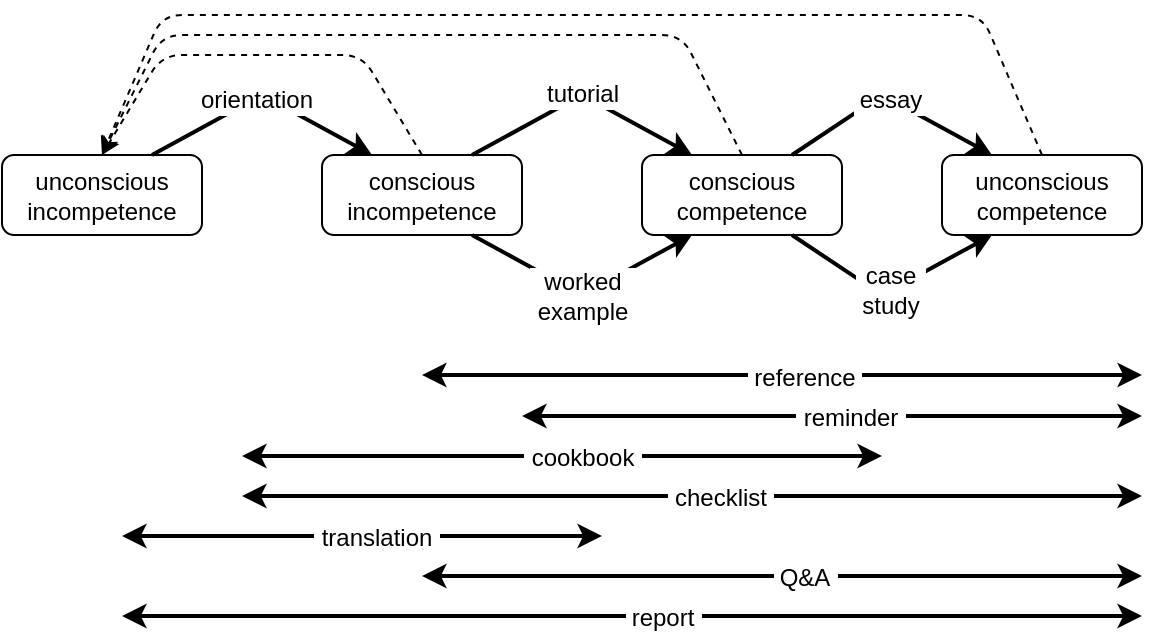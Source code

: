 <mxfile version="10.6.1" type="device"><diagram id="FoLuBU96T1Bi75DxYWTj" name="Page-1"><mxGraphModel dx="918" dy="682" grid="1" gridSize="10" guides="1" tooltips="1" connect="1" arrows="1" fold="1" page="1" pageScale="1" pageWidth="1100" pageHeight="850" math="0" shadow="0"><root><mxCell id="0"/><mxCell id="1" parent="0"/><mxCell id="lUlWz5bhuS1lqRdrJAPM-1" value="unconscious incompetence" style="rounded=1;whiteSpace=wrap;html=1;" parent="1" vertex="1"><mxGeometry x="30" y="89.5" width="100" height="40" as="geometry"/></mxCell><mxCell id="lUlWz5bhuS1lqRdrJAPM-2" value="conscious incompetence" style="rounded=1;whiteSpace=wrap;html=1;" parent="1" vertex="1"><mxGeometry x="190" y="89.5" width="100" height="40" as="geometry"/></mxCell><mxCell id="lUlWz5bhuS1lqRdrJAPM-3" value="conscious competence" style="rounded=1;whiteSpace=wrap;html=1;" parent="1" vertex="1"><mxGeometry x="350" y="89.5" width="100" height="40" as="geometry"/></mxCell><mxCell id="lUlWz5bhuS1lqRdrJAPM-4" value="unconscious competence" style="rounded=1;whiteSpace=wrap;html=1;" parent="1" vertex="1"><mxGeometry x="500" y="89.5" width="100" height="40" as="geometry"/></mxCell><mxCell id="lUlWz5bhuS1lqRdrJAPM-17" value="" style="endArrow=classic;html=1;exitX=0.75;exitY=0;exitDx=0;exitDy=0;entryX=0.25;entryY=0;entryDx=0;entryDy=0;strokeWidth=2;" parent="1" source="lUlWz5bhuS1lqRdrJAPM-1" target="lUlWz5bhuS1lqRdrJAPM-2" edge="1"><mxGeometry width="50" height="50" relative="1" as="geometry"><mxPoint x="30" y="509.5" as="sourcePoint"/><mxPoint x="80" y="459.5" as="targetPoint"/><Array as="points"><mxPoint x="160" y="59.5"/></Array></mxGeometry></mxCell><mxCell id="lUlWz5bhuS1lqRdrJAPM-27" value="&amp;nbsp;orientation&amp;nbsp;" style="text;html=1;resizable=0;points=[];align=center;verticalAlign=middle;labelBackgroundColor=#ffffff;" parent="lUlWz5bhuS1lqRdrJAPM-17" vertex="1" connectable="0"><mxGeometry x="-0.067" relative="1" as="geometry"><mxPoint as="offset"/></mxGeometry></mxCell><mxCell id="lUlWz5bhuS1lqRdrJAPM-18" value="&lt;font style=&quot;font-size: 12px&quot;&gt;&amp;nbsp;tutorial&amp;nbsp;&lt;/font&gt;" style="endArrow=classic;html=1;exitX=0.75;exitY=0;exitDx=0;exitDy=0;entryX=0.25;entryY=0;entryDx=0;entryDy=0;strokeWidth=2;" parent="1" source="lUlWz5bhuS1lqRdrJAPM-2" target="lUlWz5bhuS1lqRdrJAPM-3" edge="1"><mxGeometry width="50" height="50" relative="1" as="geometry"><mxPoint x="95" y="139.5" as="sourcePoint"/><mxPoint x="95" y="199.5" as="targetPoint"/><Array as="points"><mxPoint x="320" y="59.5"/></Array></mxGeometry></mxCell><mxCell id="lUlWz5bhuS1lqRdrJAPM-36" value="" style="endArrow=classic;startArrow=classic;html=1;strokeWidth=2;" parent="1" edge="1"><mxGeometry width="50" height="50" relative="1" as="geometry"><mxPoint x="240" y="199.5" as="sourcePoint"/><mxPoint x="600" y="199.5" as="targetPoint"/></mxGeometry></mxCell><mxCell id="lUlWz5bhuS1lqRdrJAPM-37" value="&amp;nbsp;reference&amp;nbsp;" style="text;html=1;resizable=0;points=[];align=center;verticalAlign=middle;labelBackgroundColor=#ffffff;" parent="lUlWz5bhuS1lqRdrJAPM-36" vertex="1" connectable="0"><mxGeometry x="0.059" y="-1" relative="1" as="geometry"><mxPoint as="offset"/></mxGeometry></mxCell><mxCell id="lUlWz5bhuS1lqRdrJAPM-38" value="" style="endArrow=classic;startArrow=classic;html=1;strokeWidth=2;" parent="1" edge="1"><mxGeometry width="50" height="50" relative="1" as="geometry"><mxPoint x="150" y="240" as="sourcePoint"/><mxPoint x="470" y="240" as="targetPoint"/></mxGeometry></mxCell><mxCell id="lUlWz5bhuS1lqRdrJAPM-39" value="&amp;nbsp;cookbook&amp;nbsp;" style="text;html=1;resizable=0;points=[];align=center;verticalAlign=middle;labelBackgroundColor=#ffffff;" parent="lUlWz5bhuS1lqRdrJAPM-38" vertex="1" connectable="0"><mxGeometry x="0.059" y="-1" relative="1" as="geometry"><mxPoint as="offset"/></mxGeometry></mxCell><mxCell id="lUlWz5bhuS1lqRdrJAPM-40" value="" style="endArrow=classic;startArrow=classic;html=1;strokeWidth=2;" parent="1" edge="1"><mxGeometry width="50" height="50" relative="1" as="geometry"><mxPoint x="240" y="300" as="sourcePoint"/><mxPoint x="600" y="300" as="targetPoint"/></mxGeometry></mxCell><mxCell id="lUlWz5bhuS1lqRdrJAPM-41" value="&amp;nbsp;Q&amp;amp;A&amp;nbsp;" style="text;html=1;resizable=0;points=[];align=center;verticalAlign=middle;labelBackgroundColor=#ffffff;" parent="lUlWz5bhuS1lqRdrJAPM-40" vertex="1" connectable="0"><mxGeometry x="0.059" y="-1" relative="1" as="geometry"><mxPoint as="offset"/></mxGeometry></mxCell><mxCell id="fZ8EyGc3nyRiAq0WAOrh-1" value="&lt;span style=&quot;font-size: 12px&quot;&gt;&amp;nbsp;essay&amp;nbsp;&lt;/span&gt;&lt;br&gt;" style="endArrow=classic;html=1;entryX=0.25;entryY=0;entryDx=0;entryDy=0;exitX=0.75;exitY=0;exitDx=0;exitDy=0;strokeWidth=2;" parent="1" source="lUlWz5bhuS1lqRdrJAPM-3" target="lUlWz5bhuS1lqRdrJAPM-4" edge="1"><mxGeometry width="50" height="50" relative="1" as="geometry"><mxPoint x="30" y="269.5" as="sourcePoint"/><mxPoint x="80" y="219.5" as="targetPoint"/><Array as="points"><mxPoint x="470" y="59.5"/></Array></mxGeometry></mxCell><mxCell id="fZ8EyGc3nyRiAq0WAOrh-3" value="" style="endArrow=classic;startArrow=classic;html=1;strokeWidth=2;" parent="1" edge="1"><mxGeometry width="50" height="50" relative="1" as="geometry"><mxPoint x="150" y="260" as="sourcePoint"/><mxPoint x="600" y="260" as="targetPoint"/></mxGeometry></mxCell><mxCell id="fZ8EyGc3nyRiAq0WAOrh-4" value="&amp;nbsp;checklist&amp;nbsp;" style="text;html=1;resizable=0;points=[];align=center;verticalAlign=middle;labelBackgroundColor=#ffffff;" parent="fZ8EyGc3nyRiAq0WAOrh-3" vertex="1" connectable="0"><mxGeometry x="0.059" y="-1" relative="1" as="geometry"><mxPoint as="offset"/></mxGeometry></mxCell><mxCell id="qMhJu0kzYVUvD64EzTE1-1" value="" style="endArrow=classic;startArrow=classic;html=1;strokeWidth=2;" parent="1" edge="1"><mxGeometry width="50" height="50" relative="1" as="geometry"><mxPoint x="90" y="320" as="sourcePoint"/><mxPoint x="600" y="320" as="targetPoint"/></mxGeometry></mxCell><mxCell id="qMhJu0kzYVUvD64EzTE1-2" value="&amp;nbsp;report&amp;nbsp;" style="text;html=1;resizable=0;points=[];align=center;verticalAlign=middle;labelBackgroundColor=#ffffff;" parent="qMhJu0kzYVUvD64EzTE1-1" vertex="1" connectable="0"><mxGeometry x="0.059" y="-1" relative="1" as="geometry"><mxPoint as="offset"/></mxGeometry></mxCell><mxCell id="Kn71_izH1jLUGzWQ4mqT-1" value="&lt;font style=&quot;font-size: 12px&quot;&gt;&amp;nbsp;worked&amp;nbsp;&lt;br&gt;&amp;nbsp;example&amp;nbsp;&lt;/font&gt;&lt;br&gt;" style="endArrow=classic;html=1;exitX=0.75;exitY=1;exitDx=0;exitDy=0;entryX=0.25;entryY=1;entryDx=0;entryDy=0;strokeWidth=2;" parent="1" source="lUlWz5bhuS1lqRdrJAPM-2" target="lUlWz5bhuS1lqRdrJAPM-3" edge="1"><mxGeometry width="50" height="50" relative="1" as="geometry"><mxPoint x="275" y="99.5" as="sourcePoint"/><mxPoint x="380" y="99.5" as="targetPoint"/><Array as="points"><mxPoint x="320" y="159.5"/></Array></mxGeometry></mxCell><mxCell id="Kn71_izH1jLUGzWQ4mqT-2" value="&lt;font style=&quot;font-size: 12px&quot;&gt;&amp;nbsp;case&amp;nbsp;&lt;br&gt;&amp;nbsp;study&amp;nbsp;&lt;/font&gt;&lt;br&gt;" style="endArrow=classic;html=1;entryX=0.25;entryY=1;entryDx=0;entryDy=0;strokeWidth=2;exitX=0.75;exitY=1;exitDx=0;exitDy=0;" parent="1" source="lUlWz5bhuS1lqRdrJAPM-3" target="lUlWz5bhuS1lqRdrJAPM-4" edge="1"><mxGeometry width="50" height="50" relative="1" as="geometry"><mxPoint x="414" y="139.5" as="sourcePoint"/><mxPoint x="535" y="99.5" as="targetPoint"/><Array as="points"><mxPoint x="470" y="159.5"/></Array></mxGeometry></mxCell><mxCell id="Kn71_izH1jLUGzWQ4mqT-7" value="" style="endArrow=classic;html=1;entryX=0.5;entryY=0;entryDx=0;entryDy=0;exitX=0.5;exitY=0;exitDx=0;exitDy=0;dashed=1;" parent="1" source="lUlWz5bhuS1lqRdrJAPM-2" target="lUlWz5bhuS1lqRdrJAPM-1" edge="1"><mxGeometry width="50" height="50" relative="1" as="geometry"><mxPoint x="30" y="359.5" as="sourcePoint"/><mxPoint x="80" y="309.5" as="targetPoint"/><Array as="points"><mxPoint x="210" y="39.5"/><mxPoint x="110" y="39.5"/></Array></mxGeometry></mxCell><mxCell id="Kn71_izH1jLUGzWQ4mqT-8" value="" style="endArrow=classic;html=1;entryX=0.5;entryY=0;entryDx=0;entryDy=0;exitX=0.5;exitY=0;exitDx=0;exitDy=0;dashed=1;" parent="1" source="lUlWz5bhuS1lqRdrJAPM-3" target="lUlWz5bhuS1lqRdrJAPM-1" edge="1"><mxGeometry width="50" height="50" relative="1" as="geometry"><mxPoint x="250" y="99.5" as="sourcePoint"/><mxPoint x="90" y="99.5" as="targetPoint"/><Array as="points"><mxPoint x="370" y="29.5"/><mxPoint x="240" y="29.5"/><mxPoint x="110" y="29.5"/></Array></mxGeometry></mxCell><mxCell id="Kn71_izH1jLUGzWQ4mqT-9" value="" style="endArrow=classic;html=1;entryX=0.5;entryY=0;entryDx=0;entryDy=0;exitX=0.5;exitY=0;exitDx=0;exitDy=0;dashed=1;" parent="1" source="lUlWz5bhuS1lqRdrJAPM-4" target="lUlWz5bhuS1lqRdrJAPM-1" edge="1"><mxGeometry width="50" height="50" relative="1" as="geometry"><mxPoint x="410" y="99.5" as="sourcePoint"/><mxPoint x="90" y="99.5" as="targetPoint"/><Array as="points"><mxPoint x="520" y="19.5"/><mxPoint x="280" y="19.5"/><mxPoint x="110" y="19.5"/></Array></mxGeometry></mxCell><mxCell id="E3ov7nBWe_9-i5r2ldHz-1" value="" style="endArrow=classic;startArrow=classic;html=1;strokeWidth=2;" edge="1" parent="1"><mxGeometry width="50" height="50" relative="1" as="geometry"><mxPoint x="290" y="220" as="sourcePoint"/><mxPoint x="600" y="220" as="targetPoint"/></mxGeometry></mxCell><mxCell id="E3ov7nBWe_9-i5r2ldHz-2" value="&amp;nbsp;reminder&amp;nbsp;" style="text;html=1;resizable=0;points=[];align=center;verticalAlign=middle;labelBackgroundColor=#ffffff;" vertex="1" connectable="0" parent="E3ov7nBWe_9-i5r2ldHz-1"><mxGeometry x="0.059" y="-1" relative="1" as="geometry"><mxPoint as="offset"/></mxGeometry></mxCell><mxCell id="E3ov7nBWe_9-i5r2ldHz-3" value="" style="endArrow=classic;startArrow=classic;html=1;strokeWidth=2;" edge="1" parent="1"><mxGeometry width="50" height="50" relative="1" as="geometry"><mxPoint x="90" y="280" as="sourcePoint"/><mxPoint x="330" y="280" as="targetPoint"/></mxGeometry></mxCell><mxCell id="E3ov7nBWe_9-i5r2ldHz-4" value="&amp;nbsp;translation&amp;nbsp;" style="text;html=1;resizable=0;points=[];align=center;verticalAlign=middle;labelBackgroundColor=#ffffff;" vertex="1" connectable="0" parent="E3ov7nBWe_9-i5r2ldHz-3"><mxGeometry x="0.059" y="-1" relative="1" as="geometry"><mxPoint as="offset"/></mxGeometry></mxCell></root></mxGraphModel></diagram><diagram id="wtkWoORTOzq5tBp7rHyd" name="Page-2"><mxGraphModel dx="918" dy="682" grid="1" gridSize="10" guides="1" tooltips="1" connect="1" arrows="1" fold="1" page="1" pageScale="1" pageWidth="1100" pageHeight="850" math="0" shadow="0"><root><mxCell id="7CSJJM_2KuhZyCFz5aqk-0"/><mxCell id="7CSJJM_2KuhZyCFz5aqk-1" parent="7CSJJM_2KuhZyCFz5aqk-0"/><mxCell id="7CSJJM_2KuhZyCFz5aqk-22" value="Anya Academic" style="rounded=0;whiteSpace=wrap;html=1;rotation=-90;fontStyle=1" vertex="1" parent="7CSJJM_2KuhZyCFz5aqk-1"><mxGeometry x="160" y="80" width="120" height="40" as="geometry"/></mxCell><mxCell id="7CSJJM_2KuhZyCFz5aqk-23" value="Beatrice Browser" style="rounded=0;whiteSpace=wrap;html=1;rotation=-90;fontStyle=1;fontColor=#660000;" vertex="1" parent="7CSJJM_2KuhZyCFz5aqk-1"><mxGeometry x="200" y="80" width="120" height="40" as="geometry"/></mxCell><mxCell id="7CSJJM_2KuhZyCFz5aqk-24" value="Carlos Consultant&lt;br&gt;" style="rounded=0;whiteSpace=wrap;html=1;rotation=-90;fontStyle=1" vertex="1" parent="7CSJJM_2KuhZyCFz5aqk-1"><mxGeometry x="240" y="80" width="120" height="40" as="geometry"/></mxCell><mxCell id="7CSJJM_2KuhZyCFz5aqk-25" value="Exton Excel" style="rounded=0;whiteSpace=wrap;html=1;rotation=-90;fontStyle=1;fontColor=#660000;" vertex="1" parent="7CSJJM_2KuhZyCFz5aqk-1"><mxGeometry x="280" y="80" width="120" height="40" as="geometry"/></mxCell><mxCell id="7CSJJM_2KuhZyCFz5aqk-28" value="Farhan Fanboy" style="rounded=0;whiteSpace=wrap;html=1;rotation=-90;fontStyle=1" vertex="1" parent="7CSJJM_2KuhZyCFz5aqk-1"><mxGeometry x="320" y="80" width="120" height="40" as="geometry"/></mxCell><mxCell id="7CSJJM_2KuhZyCFz5aqk-29" value="Golnaz Gradstudent" style="rounded=0;whiteSpace=wrap;html=1;rotation=-90;fontStyle=1;fontColor=#660000;" vertex="1" parent="7CSJJM_2KuhZyCFz5aqk-1"><mxGeometry x="360" y="80" width="120" height="40" as="geometry"/></mxCell><mxCell id="7CSJJM_2KuhZyCFz5aqk-30" value="M'shelle Manager&lt;br&gt;" style="rounded=0;whiteSpace=wrap;html=1;rotation=-90;fontStyle=1" vertex="1" parent="7CSJJM_2KuhZyCFz5aqk-1"><mxGeometry x="400" y="80" width="120" height="40" as="geometry"/></mxCell><mxCell id="7CSJJM_2KuhZyCFz5aqk-31" value="Nang Newbie" style="rounded=0;whiteSpace=wrap;html=1;rotation=-90;fontStyle=1;fontColor=#660000;" vertex="1" parent="7CSJJM_2KuhZyCFz5aqk-1"><mxGeometry x="440" y="80" width="120" height="40" as="geometry"/></mxCell><mxCell id="7CSJJM_2KuhZyCFz5aqk-32" value="Phineas Pharma" style="rounded=0;whiteSpace=wrap;html=1;rotation=-90;fontStyle=1" vertex="1" parent="7CSJJM_2KuhZyCFz5aqk-1"><mxGeometry x="480" y="80" width="120" height="40" as="geometry"/></mxCell><mxCell id="7CSJJM_2KuhZyCFz5aqk-33" value="Sonya Sysadmin" style="rounded=0;whiteSpace=wrap;html=1;rotation=-90;fontStyle=1;fontColor=#660000;" vertex="1" parent="7CSJJM_2KuhZyCFz5aqk-1"><mxGeometry x="520" y="80" width="120" height="40" as="geometry"/></mxCell><mxCell id="7CSJJM_2KuhZyCFz5aqk-34" value="Toshi Techsupport" style="rounded=0;whiteSpace=wrap;html=1;rotation=-90;fontStyle=1" vertex="1" parent="7CSJJM_2KuhZyCFz5aqk-1"><mxGeometry x="560" y="80" width="120" height="40" as="geometry"/></mxCell><mxCell id="7CSJJM_2KuhZyCFz5aqk-35" value="Ule Underwriter" style="rounded=0;whiteSpace=wrap;html=1;rotation=-90;fontStyle=1;fontColor=#660000;" vertex="1" parent="7CSJJM_2KuhZyCFz5aqk-1"><mxGeometry x="600" y="80" width="120" height="40" as="geometry"/></mxCell><mxCell id="7CSJJM_2KuhZyCFz5aqk-37" value="Orientation (novice)" style="rounded=0;whiteSpace=wrap;html=1;fillColor=#E6E6E6;fontStyle=1" vertex="1" parent="7CSJJM_2KuhZyCFz5aqk-1"><mxGeometry x="40" y="160" width="160" height="40" as="geometry"/></mxCell><mxCell id="7CSJJM_2KuhZyCFz5aqk-38" value="Orientation (false beginner)" style="rounded=0;whiteSpace=wrap;html=1;fontStyle=1" vertex="1" parent="7CSJJM_2KuhZyCFz5aqk-1"><mxGeometry x="40" y="200" width="160" height="40" as="geometry"/></mxCell><mxCell id="7CSJJM_2KuhZyCFz5aqk-39" value="Tutorial" style="rounded=0;whiteSpace=wrap;html=1;fontStyle=1;fillColor=#E6E6E6;" vertex="1" parent="7CSJJM_2KuhZyCFz5aqk-1"><mxGeometry x="40" y="240" width="160" height="40" as="geometry"/></mxCell><mxCell id="7CSJJM_2KuhZyCFz5aqk-40" value="Worked example" style="rounded=0;whiteSpace=wrap;html=1;fontStyle=1" vertex="1" parent="7CSJJM_2KuhZyCFz5aqk-1"><mxGeometry x="40" y="280" width="160" height="40" as="geometry"/></mxCell><mxCell id="7CSJJM_2KuhZyCFz5aqk-41" value="Essay/case study" style="rounded=0;whiteSpace=wrap;html=1;fontStyle=1;fillColor=#E6E6E6;" vertex="1" parent="7CSJJM_2KuhZyCFz5aqk-1"><mxGeometry x="40" y="320" width="160" height="40" as="geometry"/></mxCell><mxCell id="7CSJJM_2KuhZyCFz5aqk-42" value="Reference (manual)" style="rounded=0;whiteSpace=wrap;html=1;fontStyle=1" vertex="1" parent="7CSJJM_2KuhZyCFz5aqk-1"><mxGeometry x="40" y="360" width="160" height="40" as="geometry"/></mxCell><mxCell id="7CSJJM_2KuhZyCFz5aqk-43" value="Reference (reminder)" style="rounded=0;whiteSpace=wrap;html=1;fontStyle=1;fillColor=#E6E6E6;" vertex="1" parent="7CSJJM_2KuhZyCFz5aqk-1"><mxGeometry x="40" y="400" width="160" height="40" as="geometry"/></mxCell><mxCell id="7CSJJM_2KuhZyCFz5aqk-44" value="Cookbook" style="rounded=0;whiteSpace=wrap;html=1;fontStyle=1" vertex="1" parent="7CSJJM_2KuhZyCFz5aqk-1"><mxGeometry x="40" y="440" width="160" height="40" as="geometry"/></mxCell><mxCell id="7CSJJM_2KuhZyCFz5aqk-45" value="Checklist" style="rounded=0;whiteSpace=wrap;html=1;fontStyle=1;fillColor=#E6E6E6;" vertex="1" parent="7CSJJM_2KuhZyCFz5aqk-1"><mxGeometry x="40" y="480" width="160" height="40" as="geometry"/></mxCell><mxCell id="7CSJJM_2KuhZyCFz5aqk-46" value="Q&amp;amp;A" style="rounded=0;whiteSpace=wrap;html=1;fontStyle=1" vertex="1" parent="7CSJJM_2KuhZyCFz5aqk-1"><mxGeometry x="40" y="520" width="160" height="40" as="geometry"/></mxCell><mxCell id="7CSJJM_2KuhZyCFz5aqk-47" value="Report" style="rounded=0;whiteSpace=wrap;html=1;fontStyle=1;fillColor=#E6E6E6;" vertex="1" parent="7CSJJM_2KuhZyCFz5aqk-1"><mxGeometry x="40" y="560" width="160" height="40" as="geometry"/></mxCell><mxCell id="7CSJJM_2KuhZyCFz5aqk-48" value="Translation" style="rounded=0;whiteSpace=wrap;html=1;fontStyle=1" vertex="1" parent="7CSJJM_2KuhZyCFz5aqk-1"><mxGeometry x="40" y="600" width="160" height="40" as="geometry"/></mxCell><mxCell id="7CSJJM_2KuhZyCFz5aqk-49" value="X" style="rounded=0;whiteSpace=wrap;html=1;fillColor=#E6E6E6;fontStyle=1" vertex="1" parent="7CSJJM_2KuhZyCFz5aqk-1"><mxGeometry x="200" y="160" width="40" height="40" as="geometry"/></mxCell><mxCell id="7CSJJM_2KuhZyCFz5aqk-50" value="" style="rounded=0;whiteSpace=wrap;html=1;fillColor=#E6E6E6;fontStyle=1;fontColor=#660000;" vertex="1" parent="7CSJJM_2KuhZyCFz5aqk-1"><mxGeometry x="240" y="160" width="40" height="40" as="geometry"/></mxCell><mxCell id="7CSJJM_2KuhZyCFz5aqk-51" value="" style="rounded=0;whiteSpace=wrap;html=1;fontStyle=1" vertex="1" parent="7CSJJM_2KuhZyCFz5aqk-1"><mxGeometry x="200" y="200" width="40" height="40" as="geometry"/></mxCell><mxCell id="7CSJJM_2KuhZyCFz5aqk-52" value="X" style="rounded=0;whiteSpace=wrap;html=1;fontStyle=1;fontColor=#660000;" vertex="1" parent="7CSJJM_2KuhZyCFz5aqk-1"><mxGeometry x="240" y="200" width="40" height="40" as="geometry"/></mxCell><mxCell id="7CSJJM_2KuhZyCFz5aqk-53" value="" style="rounded=0;whiteSpace=wrap;html=1;fillColor=#E6E6E6;fontStyle=1" vertex="1" parent="7CSJJM_2KuhZyCFz5aqk-1"><mxGeometry x="280" y="160" width="40" height="40" as="geometry"/></mxCell><mxCell id="7CSJJM_2KuhZyCFz5aqk-54" value="X" style="rounded=0;whiteSpace=wrap;html=1;fillColor=#E6E6E6;fontStyle=1;fontColor=#660000;" vertex="1" parent="7CSJJM_2KuhZyCFz5aqk-1"><mxGeometry x="320" y="160" width="40" height="40" as="geometry"/></mxCell><mxCell id="7CSJJM_2KuhZyCFz5aqk-55" value="" style="rounded=0;whiteSpace=wrap;html=1;fontStyle=1" vertex="1" parent="7CSJJM_2KuhZyCFz5aqk-1"><mxGeometry x="280" y="200" width="40" height="40" as="geometry"/></mxCell><mxCell id="7CSJJM_2KuhZyCFz5aqk-56" value="" style="rounded=0;whiteSpace=wrap;html=1;fontStyle=1;fontColor=#660000;" vertex="1" parent="7CSJJM_2KuhZyCFz5aqk-1"><mxGeometry x="320" y="200" width="40" height="40" as="geometry"/></mxCell><mxCell id="7CSJJM_2KuhZyCFz5aqk-57" value="X" style="rounded=0;whiteSpace=wrap;html=1;fontStyle=1;fillColor=#E6E6E6;" vertex="1" parent="7CSJJM_2KuhZyCFz5aqk-1"><mxGeometry x="200" y="240" width="40" height="40" as="geometry"/></mxCell><mxCell id="7CSJJM_2KuhZyCFz5aqk-58" value="X" style="rounded=0;whiteSpace=wrap;html=1;fontStyle=1;fillColor=#E6E6E6;fontColor=#660000;" vertex="1" parent="7CSJJM_2KuhZyCFz5aqk-1"><mxGeometry x="240" y="240" width="40" height="40" as="geometry"/></mxCell><mxCell id="7CSJJM_2KuhZyCFz5aqk-59" value="X" style="rounded=0;whiteSpace=wrap;html=1;fontStyle=1" vertex="1" parent="7CSJJM_2KuhZyCFz5aqk-1"><mxGeometry x="200" y="280" width="40" height="40" as="geometry"/></mxCell><mxCell id="7CSJJM_2KuhZyCFz5aqk-60" value="" style="rounded=0;whiteSpace=wrap;html=1;fontStyle=1;fontColor=#660000;" vertex="1" parent="7CSJJM_2KuhZyCFz5aqk-1"><mxGeometry x="240" y="280" width="40" height="40" as="geometry"/></mxCell><mxCell id="7CSJJM_2KuhZyCFz5aqk-61" value="" style="rounded=0;whiteSpace=wrap;html=1;fontStyle=1;fillColor=#E6E6E6;" vertex="1" parent="7CSJJM_2KuhZyCFz5aqk-1"><mxGeometry x="280" y="240" width="40" height="40" as="geometry"/></mxCell><mxCell id="7CSJJM_2KuhZyCFz5aqk-62" value="" style="rounded=0;whiteSpace=wrap;html=1;fontStyle=1;fillColor=#E6E6E6;fontColor=#660000;" vertex="1" parent="7CSJJM_2KuhZyCFz5aqk-1"><mxGeometry x="320" y="240" width="40" height="40" as="geometry"/></mxCell><mxCell id="7CSJJM_2KuhZyCFz5aqk-63" value="X" style="rounded=0;whiteSpace=wrap;html=1;fontStyle=1" vertex="1" parent="7CSJJM_2KuhZyCFz5aqk-1"><mxGeometry x="280" y="280" width="40" height="40" as="geometry"/></mxCell><mxCell id="7CSJJM_2KuhZyCFz5aqk-64" value="X" style="rounded=0;whiteSpace=wrap;html=1;fontStyle=1;fontColor=#660000;" vertex="1" parent="7CSJJM_2KuhZyCFz5aqk-1"><mxGeometry x="320" y="280" width="40" height="40" as="geometry"/></mxCell><mxCell id="7CSJJM_2KuhZyCFz5aqk-65" value="" style="rounded=0;whiteSpace=wrap;html=1;fillColor=#E6E6E6;fontStyle=1" vertex="1" parent="7CSJJM_2KuhZyCFz5aqk-1"><mxGeometry x="360" y="160" width="40" height="40" as="geometry"/></mxCell><mxCell id="7CSJJM_2KuhZyCFz5aqk-66" value="X" style="rounded=0;whiteSpace=wrap;html=1;fillColor=#E6E6E6;fontStyle=1;fontColor=#660000;" vertex="1" parent="7CSJJM_2KuhZyCFz5aqk-1"><mxGeometry x="400" y="160" width="40" height="40" as="geometry"/></mxCell><mxCell id="7CSJJM_2KuhZyCFz5aqk-67" value="X" style="rounded=0;whiteSpace=wrap;html=1;fontStyle=1" vertex="1" parent="7CSJJM_2KuhZyCFz5aqk-1"><mxGeometry x="360" y="200" width="40" height="40" as="geometry"/></mxCell><mxCell id="7CSJJM_2KuhZyCFz5aqk-68" value="" style="rounded=0;whiteSpace=wrap;html=1;fontStyle=1;fontColor=#660000;" vertex="1" parent="7CSJJM_2KuhZyCFz5aqk-1"><mxGeometry x="400" y="200" width="40" height="40" as="geometry"/></mxCell><mxCell id="7CSJJM_2KuhZyCFz5aqk-69" value="X" style="rounded=0;whiteSpace=wrap;html=1;fillColor=#E6E6E6;fontStyle=1" vertex="1" parent="7CSJJM_2KuhZyCFz5aqk-1"><mxGeometry x="440" y="160" width="40" height="40" as="geometry"/></mxCell><mxCell id="7CSJJM_2KuhZyCFz5aqk-70" value="X" style="rounded=0;whiteSpace=wrap;html=1;fillColor=#E6E6E6;fontStyle=1;fontColor=#660000;" vertex="1" parent="7CSJJM_2KuhZyCFz5aqk-1"><mxGeometry x="480" y="160" width="40" height="40" as="geometry"/></mxCell><mxCell id="7CSJJM_2KuhZyCFz5aqk-71" value="" style="rounded=0;whiteSpace=wrap;html=1;fontStyle=1" vertex="1" parent="7CSJJM_2KuhZyCFz5aqk-1"><mxGeometry x="440" y="200" width="40" height="40" as="geometry"/></mxCell><mxCell id="7CSJJM_2KuhZyCFz5aqk-72" value="" style="rounded=0;whiteSpace=wrap;html=1;fontStyle=1;fontColor=#660000;" vertex="1" parent="7CSJJM_2KuhZyCFz5aqk-1"><mxGeometry x="480" y="200" width="40" height="40" as="geometry"/></mxCell><mxCell id="7CSJJM_2KuhZyCFz5aqk-73" value="" style="rounded=0;whiteSpace=wrap;html=1;fontStyle=1;fillColor=#E6E6E6;" vertex="1" parent="7CSJJM_2KuhZyCFz5aqk-1"><mxGeometry x="360" y="240" width="40" height="40" as="geometry"/></mxCell><mxCell id="7CSJJM_2KuhZyCFz5aqk-74" value="X" style="rounded=0;whiteSpace=wrap;html=1;fontStyle=1;fillColor=#E6E6E6;fontColor=#660000;" vertex="1" parent="7CSJJM_2KuhZyCFz5aqk-1"><mxGeometry x="400" y="240" width="40" height="40" as="geometry"/></mxCell><mxCell id="7CSJJM_2KuhZyCFz5aqk-75" value="" style="rounded=0;whiteSpace=wrap;html=1;fontStyle=1" vertex="1" parent="7CSJJM_2KuhZyCFz5aqk-1"><mxGeometry x="360" y="280" width="40" height="40" as="geometry"/></mxCell><mxCell id="7CSJJM_2KuhZyCFz5aqk-76" value="" style="rounded=0;whiteSpace=wrap;html=1;fontStyle=1;fontColor=#660000;" vertex="1" parent="7CSJJM_2KuhZyCFz5aqk-1"><mxGeometry x="400" y="280" width="40" height="40" as="geometry"/></mxCell><mxCell id="7CSJJM_2KuhZyCFz5aqk-77" value="" style="rounded=0;whiteSpace=wrap;html=1;fontStyle=1;fillColor=#E6E6E6;" vertex="1" parent="7CSJJM_2KuhZyCFz5aqk-1"><mxGeometry x="440" y="240" width="40" height="40" as="geometry"/></mxCell><mxCell id="7CSJJM_2KuhZyCFz5aqk-78" value="X" style="rounded=0;whiteSpace=wrap;html=1;fontStyle=1;fillColor=#E6E6E6;fontColor=#660000;" vertex="1" parent="7CSJJM_2KuhZyCFz5aqk-1"><mxGeometry x="480" y="240" width="40" height="40" as="geometry"/></mxCell><mxCell id="7CSJJM_2KuhZyCFz5aqk-79" value="" style="rounded=0;whiteSpace=wrap;html=1;fontStyle=1" vertex="1" parent="7CSJJM_2KuhZyCFz5aqk-1"><mxGeometry x="440" y="280" width="40" height="40" as="geometry"/></mxCell><mxCell id="7CSJJM_2KuhZyCFz5aqk-80" value="X" style="rounded=0;whiteSpace=wrap;html=1;fontStyle=1;fontColor=#660000;" vertex="1" parent="7CSJJM_2KuhZyCFz5aqk-1"><mxGeometry x="480" y="280" width="40" height="40" as="geometry"/></mxCell><mxCell id="7CSJJM_2KuhZyCFz5aqk-81" value="" style="rounded=0;whiteSpace=wrap;html=1;fontStyle=1;fillColor=#E6E6E6;" vertex="1" parent="7CSJJM_2KuhZyCFz5aqk-1"><mxGeometry x="200" y="320" width="40" height="40" as="geometry"/></mxCell><mxCell id="7CSJJM_2KuhZyCFz5aqk-82" value="" style="rounded=0;whiteSpace=wrap;html=1;fontStyle=1;fillColor=#E6E6E6;fontColor=#660000;" vertex="1" parent="7CSJJM_2KuhZyCFz5aqk-1"><mxGeometry x="240" y="320" width="40" height="40" as="geometry"/></mxCell><mxCell id="7CSJJM_2KuhZyCFz5aqk-83" value="" style="rounded=0;whiteSpace=wrap;html=1;fontStyle=1" vertex="1" parent="7CSJJM_2KuhZyCFz5aqk-1"><mxGeometry x="200" y="360" width="40" height="40" as="geometry"/></mxCell><mxCell id="7CSJJM_2KuhZyCFz5aqk-84" value="X" style="rounded=0;whiteSpace=wrap;html=1;fontStyle=1;fontColor=#660000;" vertex="1" parent="7CSJJM_2KuhZyCFz5aqk-1"><mxGeometry x="240" y="360" width="40" height="40" as="geometry"/></mxCell><mxCell id="7CSJJM_2KuhZyCFz5aqk-85" value="X" style="rounded=0;whiteSpace=wrap;html=1;fontStyle=1;fillColor=#E6E6E6;" vertex="1" parent="7CSJJM_2KuhZyCFz5aqk-1"><mxGeometry x="280" y="320" width="40" height="40" as="geometry"/></mxCell><mxCell id="7CSJJM_2KuhZyCFz5aqk-86" value="" style="rounded=0;whiteSpace=wrap;html=1;fontStyle=1;fillColor=#E6E6E6;fontColor=#660000;" vertex="1" parent="7CSJJM_2KuhZyCFz5aqk-1"><mxGeometry x="320" y="320" width="40" height="40" as="geometry"/></mxCell><mxCell id="7CSJJM_2KuhZyCFz5aqk-87" value="X" style="rounded=0;whiteSpace=wrap;html=1;fontStyle=1" vertex="1" parent="7CSJJM_2KuhZyCFz5aqk-1"><mxGeometry x="280" y="360" width="40" height="40" as="geometry"/></mxCell><mxCell id="7CSJJM_2KuhZyCFz5aqk-88" value="" style="rounded=0;whiteSpace=wrap;html=1;fontStyle=1;fontColor=#660000;" vertex="1" parent="7CSJJM_2KuhZyCFz5aqk-1"><mxGeometry x="320" y="360" width="40" height="40" as="geometry"/></mxCell><mxCell id="7CSJJM_2KuhZyCFz5aqk-89" value="" style="rounded=0;whiteSpace=wrap;html=1;fontStyle=1;fillColor=#E6E6E6;" vertex="1" parent="7CSJJM_2KuhZyCFz5aqk-1"><mxGeometry x="200" y="400" width="40" height="40" as="geometry"/></mxCell><mxCell id="7CSJJM_2KuhZyCFz5aqk-90" value="X" style="rounded=0;whiteSpace=wrap;html=1;fontStyle=1;fillColor=#E6E6E6;fontColor=#660000;" vertex="1" parent="7CSJJM_2KuhZyCFz5aqk-1"><mxGeometry x="240" y="400" width="40" height="40" as="geometry"/></mxCell><mxCell id="7CSJJM_2KuhZyCFz5aqk-91" value="X" style="rounded=0;whiteSpace=wrap;html=1;fontStyle=1" vertex="1" parent="7CSJJM_2KuhZyCFz5aqk-1"><mxGeometry x="200" y="440" width="40" height="40" as="geometry"/></mxCell><mxCell id="7CSJJM_2KuhZyCFz5aqk-92" value="" style="rounded=0;whiteSpace=wrap;html=1;fontStyle=1;fontColor=#660000;" vertex="1" parent="7CSJJM_2KuhZyCFz5aqk-1"><mxGeometry x="240" y="440" width="40" height="40" as="geometry"/></mxCell><mxCell id="7CSJJM_2KuhZyCFz5aqk-93" value="X" style="rounded=0;whiteSpace=wrap;html=1;fontStyle=1;fillColor=#E6E6E6;" vertex="1" parent="7CSJJM_2KuhZyCFz5aqk-1"><mxGeometry x="280" y="400" width="40" height="40" as="geometry"/></mxCell><mxCell id="7CSJJM_2KuhZyCFz5aqk-94" value="" style="rounded=0;whiteSpace=wrap;html=1;fontStyle=1;fillColor=#E6E6E6;fontColor=#660000;" vertex="1" parent="7CSJJM_2KuhZyCFz5aqk-1"><mxGeometry x="320" y="400" width="40" height="40" as="geometry"/></mxCell><mxCell id="7CSJJM_2KuhZyCFz5aqk-95" value="X" style="rounded=0;whiteSpace=wrap;html=1;fontStyle=1" vertex="1" parent="7CSJJM_2KuhZyCFz5aqk-1"><mxGeometry x="280" y="440" width="40" height="40" as="geometry"/></mxCell><mxCell id="7CSJJM_2KuhZyCFz5aqk-96" value="" style="rounded=0;whiteSpace=wrap;html=1;fontStyle=1;fontColor=#660000;" vertex="1" parent="7CSJJM_2KuhZyCFz5aqk-1"><mxGeometry x="320" y="440" width="40" height="40" as="geometry"/></mxCell><mxCell id="7CSJJM_2KuhZyCFz5aqk-113" value="" style="rounded=0;whiteSpace=wrap;html=1;fontStyle=1;fillColor=#E6E6E6;" vertex="1" parent="7CSJJM_2KuhZyCFz5aqk-1"><mxGeometry x="200" y="480" width="40" height="40" as="geometry"/></mxCell><mxCell id="7CSJJM_2KuhZyCFz5aqk-114" value="" style="rounded=0;whiteSpace=wrap;html=1;fontStyle=1;fillColor=#E6E6E6;fontColor=#660000;" vertex="1" parent="7CSJJM_2KuhZyCFz5aqk-1"><mxGeometry x="240" y="480" width="40" height="40" as="geometry"/></mxCell><mxCell id="7CSJJM_2KuhZyCFz5aqk-115" value="X" style="rounded=0;whiteSpace=wrap;html=1;fontStyle=1" vertex="1" parent="7CSJJM_2KuhZyCFz5aqk-1"><mxGeometry x="200" y="520" width="40" height="40" as="geometry"/></mxCell><mxCell id="7CSJJM_2KuhZyCFz5aqk-116" value="X" style="rounded=0;whiteSpace=wrap;html=1;fontStyle=1;fontColor=#660000;" vertex="1" parent="7CSJJM_2KuhZyCFz5aqk-1"><mxGeometry x="240" y="520" width="40" height="40" as="geometry"/></mxCell><mxCell id="7CSJJM_2KuhZyCFz5aqk-117" value="X" style="rounded=0;whiteSpace=wrap;html=1;fontStyle=1;fillColor=#E6E6E6;" vertex="1" parent="7CSJJM_2KuhZyCFz5aqk-1"><mxGeometry x="280" y="480" width="40" height="40" as="geometry"/></mxCell><mxCell id="7CSJJM_2KuhZyCFz5aqk-118" value="" style="rounded=0;whiteSpace=wrap;html=1;fontStyle=1;fillColor=#E6E6E6;fontColor=#660000;" vertex="1" parent="7CSJJM_2KuhZyCFz5aqk-1"><mxGeometry x="320" y="480" width="40" height="40" as="geometry"/></mxCell><mxCell id="7CSJJM_2KuhZyCFz5aqk-119" value="X" style="rounded=0;whiteSpace=wrap;html=1;fontStyle=1" vertex="1" parent="7CSJJM_2KuhZyCFz5aqk-1"><mxGeometry x="280" y="520" width="40" height="40" as="geometry"/></mxCell><mxCell id="7CSJJM_2KuhZyCFz5aqk-120" value="" style="rounded=0;whiteSpace=wrap;html=1;fontStyle=1;fontColor=#660000;" vertex="1" parent="7CSJJM_2KuhZyCFz5aqk-1"><mxGeometry x="320" y="520" width="40" height="40" as="geometry"/></mxCell><mxCell id="7CSJJM_2KuhZyCFz5aqk-121" value="X" style="rounded=0;whiteSpace=wrap;html=1;fontStyle=1;fillColor=#E6E6E6;" vertex="1" parent="7CSJJM_2KuhZyCFz5aqk-1"><mxGeometry x="200" y="560" width="40" height="40" as="geometry"/></mxCell><mxCell id="7CSJJM_2KuhZyCFz5aqk-122" value="" style="rounded=0;whiteSpace=wrap;html=1;fontStyle=1;fillColor=#E6E6E6;fontColor=#660000;" vertex="1" parent="7CSJJM_2KuhZyCFz5aqk-1"><mxGeometry x="240" y="560" width="40" height="40" as="geometry"/></mxCell><mxCell id="7CSJJM_2KuhZyCFz5aqk-123" value="" style="rounded=0;whiteSpace=wrap;html=1;fontStyle=1" vertex="1" parent="7CSJJM_2KuhZyCFz5aqk-1"><mxGeometry x="200" y="600" width="40" height="40" as="geometry"/></mxCell><mxCell id="7CSJJM_2KuhZyCFz5aqk-124" value="" style="rounded=0;whiteSpace=wrap;html=1;fontStyle=1;fontColor=#660000;" vertex="1" parent="7CSJJM_2KuhZyCFz5aqk-1"><mxGeometry x="240" y="600" width="40" height="40" as="geometry"/></mxCell><mxCell id="7CSJJM_2KuhZyCFz5aqk-125" value="X" style="rounded=0;whiteSpace=wrap;html=1;fontStyle=1;fillColor=#E6E6E6;" vertex="1" parent="7CSJJM_2KuhZyCFz5aqk-1"><mxGeometry x="280" y="560" width="40" height="40" as="geometry"/></mxCell><mxCell id="7CSJJM_2KuhZyCFz5aqk-126" value="" style="rounded=0;whiteSpace=wrap;html=1;fontStyle=1;fillColor=#E6E6E6;fontColor=#660000;" vertex="1" parent="7CSJJM_2KuhZyCFz5aqk-1"><mxGeometry x="320" y="560" width="40" height="40" as="geometry"/></mxCell><mxCell id="7CSJJM_2KuhZyCFz5aqk-127" value="" style="rounded=0;whiteSpace=wrap;html=1;fontStyle=1" vertex="1" parent="7CSJJM_2KuhZyCFz5aqk-1"><mxGeometry x="280" y="600" width="40" height="40" as="geometry"/></mxCell><mxCell id="7CSJJM_2KuhZyCFz5aqk-128" value="X" style="rounded=0;whiteSpace=wrap;html=1;fontStyle=1;fontColor=#660000;" vertex="1" parent="7CSJJM_2KuhZyCFz5aqk-1"><mxGeometry x="320" y="600" width="40" height="40" as="geometry"/></mxCell><mxCell id="7CSJJM_2KuhZyCFz5aqk-129" value="X" style="rounded=0;whiteSpace=wrap;html=1;fillColor=#E6E6E6;fontStyle=1" vertex="1" parent="7CSJJM_2KuhZyCFz5aqk-1"><mxGeometry x="520" y="160" width="40" height="40" as="geometry"/></mxCell><mxCell id="7CSJJM_2KuhZyCFz5aqk-130" value="" style="rounded=0;whiteSpace=wrap;html=1;fillColor=#E6E6E6;fontStyle=1;fontColor=#660000;" vertex="1" parent="7CSJJM_2KuhZyCFz5aqk-1"><mxGeometry x="560" y="160" width="40" height="40" as="geometry"/></mxCell><mxCell id="7CSJJM_2KuhZyCFz5aqk-131" value="" style="rounded=0;whiteSpace=wrap;html=1;fontStyle=1" vertex="1" parent="7CSJJM_2KuhZyCFz5aqk-1"><mxGeometry x="520" y="200" width="40" height="40" as="geometry"/></mxCell><mxCell id="7CSJJM_2KuhZyCFz5aqk-132" value="X" style="rounded=0;whiteSpace=wrap;html=1;fontStyle=1;fontColor=#660000;" vertex="1" parent="7CSJJM_2KuhZyCFz5aqk-1"><mxGeometry x="560" y="200" width="40" height="40" as="geometry"/></mxCell><mxCell id="7CSJJM_2KuhZyCFz5aqk-133" value="" style="rounded=0;whiteSpace=wrap;html=1;fillColor=#E6E6E6;fontStyle=1" vertex="1" parent="7CSJJM_2KuhZyCFz5aqk-1"><mxGeometry x="600" y="160" width="40" height="40" as="geometry"/></mxCell><mxCell id="7CSJJM_2KuhZyCFz5aqk-134" value="" style="rounded=0;whiteSpace=wrap;html=1;fillColor=#E6E6E6;fontStyle=1;fontColor=#660000;" vertex="1" parent="7CSJJM_2KuhZyCFz5aqk-1"><mxGeometry x="640" y="160" width="40" height="40" as="geometry"/></mxCell><mxCell id="7CSJJM_2KuhZyCFz5aqk-135" value="X" style="rounded=0;whiteSpace=wrap;html=1;fontStyle=1" vertex="1" parent="7CSJJM_2KuhZyCFz5aqk-1"><mxGeometry x="600" y="200" width="40" height="40" as="geometry"/></mxCell><mxCell id="7CSJJM_2KuhZyCFz5aqk-136" value="X" style="rounded=0;whiteSpace=wrap;html=1;fontStyle=1;fontColor=#660000;" vertex="1" parent="7CSJJM_2KuhZyCFz5aqk-1"><mxGeometry x="640" y="200" width="40" height="40" as="geometry"/></mxCell><mxCell id="7CSJJM_2KuhZyCFz5aqk-137" value="" style="rounded=0;whiteSpace=wrap;html=1;fontStyle=1;fillColor=#E6E6E6;" vertex="1" parent="7CSJJM_2KuhZyCFz5aqk-1"><mxGeometry x="520" y="240" width="40" height="40" as="geometry"/></mxCell><mxCell id="7CSJJM_2KuhZyCFz5aqk-138" value="" style="rounded=0;whiteSpace=wrap;html=1;fontStyle=1;fillColor=#E6E6E6;fontColor=#660000;" vertex="1" parent="7CSJJM_2KuhZyCFz5aqk-1"><mxGeometry x="560" y="240" width="40" height="40" as="geometry"/></mxCell><mxCell id="7CSJJM_2KuhZyCFz5aqk-139" value="X" style="rounded=0;whiteSpace=wrap;html=1;fontStyle=1" vertex="1" parent="7CSJJM_2KuhZyCFz5aqk-1"><mxGeometry x="520" y="280" width="40" height="40" as="geometry"/></mxCell><mxCell id="7CSJJM_2KuhZyCFz5aqk-140" value="" style="rounded=0;whiteSpace=wrap;html=1;fontStyle=1;fontColor=#660000;" vertex="1" parent="7CSJJM_2KuhZyCFz5aqk-1"><mxGeometry x="560" y="280" width="40" height="40" as="geometry"/></mxCell><mxCell id="7CSJJM_2KuhZyCFz5aqk-141" value="X" style="rounded=0;whiteSpace=wrap;html=1;fontStyle=1;fillColor=#E6E6E6;" vertex="1" parent="7CSJJM_2KuhZyCFz5aqk-1"><mxGeometry x="600" y="240" width="40" height="40" as="geometry"/></mxCell><mxCell id="7CSJJM_2KuhZyCFz5aqk-142" value="" style="rounded=0;whiteSpace=wrap;html=1;fontStyle=1;fillColor=#E6E6E6;fontColor=#660000;" vertex="1" parent="7CSJJM_2KuhZyCFz5aqk-1"><mxGeometry x="640" y="240" width="40" height="40" as="geometry"/></mxCell><mxCell id="7CSJJM_2KuhZyCFz5aqk-143" value="X" style="rounded=0;whiteSpace=wrap;html=1;fontStyle=1" vertex="1" parent="7CSJJM_2KuhZyCFz5aqk-1"><mxGeometry x="600" y="280" width="40" height="40" as="geometry"/></mxCell><mxCell id="7CSJJM_2KuhZyCFz5aqk-144" value="" style="rounded=0;whiteSpace=wrap;html=1;fontStyle=1;fontColor=#660000;" vertex="1" parent="7CSJJM_2KuhZyCFz5aqk-1"><mxGeometry x="640" y="280" width="40" height="40" as="geometry"/></mxCell><mxCell id="7CSJJM_2KuhZyCFz5aqk-145" value="" style="rounded=0;whiteSpace=wrap;html=1;fontStyle=1;fillColor=#E6E6E6;" vertex="1" parent="7CSJJM_2KuhZyCFz5aqk-1"><mxGeometry x="520" y="320" width="40" height="40" as="geometry"/></mxCell><mxCell id="7CSJJM_2KuhZyCFz5aqk-146" value="" style="rounded=0;whiteSpace=wrap;html=1;fontStyle=1;fillColor=#E6E6E6;fontColor=#660000;" vertex="1" parent="7CSJJM_2KuhZyCFz5aqk-1"><mxGeometry x="560" y="320" width="40" height="40" as="geometry"/></mxCell><mxCell id="7CSJJM_2KuhZyCFz5aqk-147" value="" style="rounded=0;whiteSpace=wrap;html=1;fontStyle=1" vertex="1" parent="7CSJJM_2KuhZyCFz5aqk-1"><mxGeometry x="520" y="360" width="40" height="40" as="geometry"/></mxCell><mxCell id="7CSJJM_2KuhZyCFz5aqk-148" value="X" style="rounded=0;whiteSpace=wrap;html=1;fontStyle=1;fontColor=#660000;" vertex="1" parent="7CSJJM_2KuhZyCFz5aqk-1"><mxGeometry x="560" y="360" width="40" height="40" as="geometry"/></mxCell><mxCell id="7CSJJM_2KuhZyCFz5aqk-149" value="X" style="rounded=0;whiteSpace=wrap;html=1;fontStyle=1;fillColor=#E6E6E6;" vertex="1" parent="7CSJJM_2KuhZyCFz5aqk-1"><mxGeometry x="600" y="320" width="40" height="40" as="geometry"/></mxCell><mxCell id="7CSJJM_2KuhZyCFz5aqk-150" value="" style="rounded=0;whiteSpace=wrap;html=1;fontStyle=1;fillColor=#E6E6E6;fontColor=#660000;" vertex="1" parent="7CSJJM_2KuhZyCFz5aqk-1"><mxGeometry x="640" y="320" width="40" height="40" as="geometry"/></mxCell><mxCell id="7CSJJM_2KuhZyCFz5aqk-151" value="X" style="rounded=0;whiteSpace=wrap;html=1;fontStyle=1" vertex="1" parent="7CSJJM_2KuhZyCFz5aqk-1"><mxGeometry x="600" y="360" width="40" height="40" as="geometry"/></mxCell><mxCell id="7CSJJM_2KuhZyCFz5aqk-152" value="X" style="rounded=0;whiteSpace=wrap;html=1;fontStyle=1;fontColor=#660000;" vertex="1" parent="7CSJJM_2KuhZyCFz5aqk-1"><mxGeometry x="640" y="360" width="40" height="40" as="geometry"/></mxCell><mxCell id="7CSJJM_2KuhZyCFz5aqk-153" value="" style="rounded=0;whiteSpace=wrap;html=1;fontStyle=1;fillColor=#E6E6E6;" vertex="1" parent="7CSJJM_2KuhZyCFz5aqk-1"><mxGeometry x="520" y="400" width="40" height="40" as="geometry"/></mxCell><mxCell id="7CSJJM_2KuhZyCFz5aqk-154" value="X" style="rounded=0;whiteSpace=wrap;html=1;fontStyle=1;fillColor=#E6E6E6;fontColor=#660000;" vertex="1" parent="7CSJJM_2KuhZyCFz5aqk-1"><mxGeometry x="560" y="400" width="40" height="40" as="geometry"/></mxCell><mxCell id="7CSJJM_2KuhZyCFz5aqk-155" value="X" style="rounded=0;whiteSpace=wrap;html=1;fontStyle=1" vertex="1" parent="7CSJJM_2KuhZyCFz5aqk-1"><mxGeometry x="520" y="440" width="40" height="40" as="geometry"/></mxCell><mxCell id="7CSJJM_2KuhZyCFz5aqk-156" value="X" style="rounded=0;whiteSpace=wrap;html=1;fontStyle=1;fontColor=#660000;" vertex="1" parent="7CSJJM_2KuhZyCFz5aqk-1"><mxGeometry x="560" y="440" width="40" height="40" as="geometry"/></mxCell><mxCell id="7CSJJM_2KuhZyCFz5aqk-157" value="X" style="rounded=0;whiteSpace=wrap;html=1;fontStyle=1;fillColor=#E6E6E6;" vertex="1" parent="7CSJJM_2KuhZyCFz5aqk-1"><mxGeometry x="600" y="400" width="40" height="40" as="geometry"/></mxCell><mxCell id="7CSJJM_2KuhZyCFz5aqk-158" value="X" style="rounded=0;whiteSpace=wrap;html=1;fontStyle=1;fillColor=#E6E6E6;fontColor=#660000;" vertex="1" parent="7CSJJM_2KuhZyCFz5aqk-1"><mxGeometry x="640" y="400" width="40" height="40" as="geometry"/></mxCell><mxCell id="7CSJJM_2KuhZyCFz5aqk-159" value="" style="rounded=0;whiteSpace=wrap;html=1;fontStyle=1" vertex="1" parent="7CSJJM_2KuhZyCFz5aqk-1"><mxGeometry x="600" y="440" width="40" height="40" as="geometry"/></mxCell><mxCell id="7CSJJM_2KuhZyCFz5aqk-160" value="" style="rounded=0;whiteSpace=wrap;html=1;fontStyle=1;fontColor=#660000;" vertex="1" parent="7CSJJM_2KuhZyCFz5aqk-1"><mxGeometry x="640" y="440" width="40" height="40" as="geometry"/></mxCell><mxCell id="7CSJJM_2KuhZyCFz5aqk-161" value="" style="rounded=0;whiteSpace=wrap;html=1;fontStyle=1;fillColor=#E6E6E6;" vertex="1" parent="7CSJJM_2KuhZyCFz5aqk-1"><mxGeometry x="520" y="480" width="40" height="40" as="geometry"/></mxCell><mxCell id="7CSJJM_2KuhZyCFz5aqk-162" value="X" style="rounded=0;whiteSpace=wrap;html=1;fontStyle=1;fillColor=#E6E6E6;fontColor=#660000;" vertex="1" parent="7CSJJM_2KuhZyCFz5aqk-1"><mxGeometry x="560" y="480" width="40" height="40" as="geometry"/></mxCell><mxCell id="7CSJJM_2KuhZyCFz5aqk-163" value="" style="rounded=0;whiteSpace=wrap;html=1;fontStyle=1" vertex="1" parent="7CSJJM_2KuhZyCFz5aqk-1"><mxGeometry x="520" y="520" width="40" height="40" as="geometry"/></mxCell><mxCell id="7CSJJM_2KuhZyCFz5aqk-164" value="X" style="rounded=0;whiteSpace=wrap;html=1;fontStyle=1;fontColor=#660000;" vertex="1" parent="7CSJJM_2KuhZyCFz5aqk-1"><mxGeometry x="560" y="520" width="40" height="40" as="geometry"/></mxCell><mxCell id="7CSJJM_2KuhZyCFz5aqk-165" value="X" style="rounded=0;whiteSpace=wrap;html=1;fontStyle=1;fillColor=#E6E6E6;" vertex="1" parent="7CSJJM_2KuhZyCFz5aqk-1"><mxGeometry x="600" y="480" width="40" height="40" as="geometry"/></mxCell><mxCell id="7CSJJM_2KuhZyCFz5aqk-166" value="" style="rounded=0;whiteSpace=wrap;html=1;fontStyle=1;fillColor=#E6E6E6;fontColor=#660000;" vertex="1" parent="7CSJJM_2KuhZyCFz5aqk-1"><mxGeometry x="640" y="480" width="40" height="40" as="geometry"/></mxCell><mxCell id="7CSJJM_2KuhZyCFz5aqk-167" value="X" style="rounded=0;whiteSpace=wrap;html=1;fontStyle=1" vertex="1" parent="7CSJJM_2KuhZyCFz5aqk-1"><mxGeometry x="600" y="520" width="40" height="40" as="geometry"/></mxCell><mxCell id="7CSJJM_2KuhZyCFz5aqk-168" value="X" style="rounded=0;whiteSpace=wrap;html=1;fontStyle=1;fontColor=#660000;" vertex="1" parent="7CSJJM_2KuhZyCFz5aqk-1"><mxGeometry x="640" y="520" width="40" height="40" as="geometry"/></mxCell><mxCell id="7CSJJM_2KuhZyCFz5aqk-169" value="X" style="rounded=0;whiteSpace=wrap;html=1;fontStyle=1;fillColor=#E6E6E6;" vertex="1" parent="7CSJJM_2KuhZyCFz5aqk-1"><mxGeometry x="520" y="560" width="40" height="40" as="geometry"/></mxCell><mxCell id="7CSJJM_2KuhZyCFz5aqk-170" value="" style="rounded=0;whiteSpace=wrap;html=1;fontStyle=1;fillColor=#E6E6E6;fontColor=#660000;" vertex="1" parent="7CSJJM_2KuhZyCFz5aqk-1"><mxGeometry x="560" y="560" width="40" height="40" as="geometry"/></mxCell><mxCell id="7CSJJM_2KuhZyCFz5aqk-171" value="X" style="rounded=0;whiteSpace=wrap;html=1;fontStyle=1" vertex="1" parent="7CSJJM_2KuhZyCFz5aqk-1"><mxGeometry x="520" y="600" width="40" height="40" as="geometry"/></mxCell><mxCell id="7CSJJM_2KuhZyCFz5aqk-172" value="" style="rounded=0;whiteSpace=wrap;html=1;fontStyle=1;fontColor=#660000;" vertex="1" parent="7CSJJM_2KuhZyCFz5aqk-1"><mxGeometry x="560" y="600" width="40" height="40" as="geometry"/></mxCell><mxCell id="7CSJJM_2KuhZyCFz5aqk-173" value="" style="rounded=0;whiteSpace=wrap;html=1;fontStyle=1;fillColor=#E6E6E6;" vertex="1" parent="7CSJJM_2KuhZyCFz5aqk-1"><mxGeometry x="600" y="560" width="40" height="40" as="geometry"/></mxCell><mxCell id="7CSJJM_2KuhZyCFz5aqk-174" value="X" style="rounded=0;whiteSpace=wrap;html=1;fontStyle=1;fillColor=#E6E6E6;fontColor=#660000;" vertex="1" parent="7CSJJM_2KuhZyCFz5aqk-1"><mxGeometry x="640" y="560" width="40" height="40" as="geometry"/></mxCell><mxCell id="7CSJJM_2KuhZyCFz5aqk-175" value="" style="rounded=0;whiteSpace=wrap;html=1;fontStyle=1" vertex="1" parent="7CSJJM_2KuhZyCFz5aqk-1"><mxGeometry x="600" y="600" width="40" height="40" as="geometry"/></mxCell><mxCell id="7CSJJM_2KuhZyCFz5aqk-176" value="" style="rounded=0;whiteSpace=wrap;html=1;fontStyle=1;fontColor=#660000;" vertex="1" parent="7CSJJM_2KuhZyCFz5aqk-1"><mxGeometry x="640" y="600" width="40" height="40" as="geometry"/></mxCell><mxCell id="7CSJJM_2KuhZyCFz5aqk-177" value="X" style="rounded=0;whiteSpace=wrap;html=1;fontStyle=1;fillColor=#E6E6E6;" vertex="1" parent="7CSJJM_2KuhZyCFz5aqk-1"><mxGeometry x="360" y="320" width="40" height="40" as="geometry"/></mxCell><mxCell id="7CSJJM_2KuhZyCFz5aqk-178" value="" style="rounded=0;whiteSpace=wrap;html=1;fontStyle=1;fillColor=#E6E6E6;fontColor=#660000;" vertex="1" parent="7CSJJM_2KuhZyCFz5aqk-1"><mxGeometry x="400" y="320" width="40" height="40" as="geometry"/></mxCell><mxCell id="7CSJJM_2KuhZyCFz5aqk-179" value="X" style="rounded=0;whiteSpace=wrap;html=1;fontStyle=1" vertex="1" parent="7CSJJM_2KuhZyCFz5aqk-1"><mxGeometry x="360" y="360" width="40" height="40" as="geometry"/></mxCell><mxCell id="7CSJJM_2KuhZyCFz5aqk-180" value="X" style="rounded=0;whiteSpace=wrap;html=1;fontStyle=1;fontColor=#660000;" vertex="1" parent="7CSJJM_2KuhZyCFz5aqk-1"><mxGeometry x="400" y="360" width="40" height="40" as="geometry"/></mxCell><mxCell id="7CSJJM_2KuhZyCFz5aqk-181" value="" style="rounded=0;whiteSpace=wrap;html=1;fontStyle=1;fillColor=#E6E6E6;" vertex="1" parent="7CSJJM_2KuhZyCFz5aqk-1"><mxGeometry x="440" y="320" width="40" height="40" as="geometry"/></mxCell><mxCell id="7CSJJM_2KuhZyCFz5aqk-182" value="" style="rounded=0;whiteSpace=wrap;html=1;fontStyle=1;fillColor=#E6E6E6;fontColor=#660000;" vertex="1" parent="7CSJJM_2KuhZyCFz5aqk-1"><mxGeometry x="480" y="320" width="40" height="40" as="geometry"/></mxCell><mxCell id="7CSJJM_2KuhZyCFz5aqk-183" value="" style="rounded=0;whiteSpace=wrap;html=1;fontStyle=1" vertex="1" parent="7CSJJM_2KuhZyCFz5aqk-1"><mxGeometry x="440" y="360" width="40" height="40" as="geometry"/></mxCell><mxCell id="7CSJJM_2KuhZyCFz5aqk-184" value="" style="rounded=0;whiteSpace=wrap;html=1;fontStyle=1;fontColor=#660000;" vertex="1" parent="7CSJJM_2KuhZyCFz5aqk-1"><mxGeometry x="480" y="360" width="40" height="40" as="geometry"/></mxCell><mxCell id="7CSJJM_2KuhZyCFz5aqk-185" value="X" style="rounded=0;whiteSpace=wrap;html=1;fontStyle=1;fillColor=#E6E6E6;" vertex="1" parent="7CSJJM_2KuhZyCFz5aqk-1"><mxGeometry x="360" y="400" width="40" height="40" as="geometry"/></mxCell><mxCell id="7CSJJM_2KuhZyCFz5aqk-186" value="X" style="rounded=0;whiteSpace=wrap;html=1;fontStyle=1;fillColor=#E6E6E6;fontColor=#660000;" vertex="1" parent="7CSJJM_2KuhZyCFz5aqk-1"><mxGeometry x="400" y="400" width="40" height="40" as="geometry"/></mxCell><mxCell id="7CSJJM_2KuhZyCFz5aqk-187" value="" style="rounded=0;whiteSpace=wrap;html=1;fontStyle=1" vertex="1" parent="7CSJJM_2KuhZyCFz5aqk-1"><mxGeometry x="360" y="440" width="40" height="40" as="geometry"/></mxCell><mxCell id="7CSJJM_2KuhZyCFz5aqk-188" value="" style="rounded=0;whiteSpace=wrap;html=1;fontStyle=1;fontColor=#660000;" vertex="1" parent="7CSJJM_2KuhZyCFz5aqk-1"><mxGeometry x="400" y="440" width="40" height="40" as="geometry"/></mxCell><mxCell id="7CSJJM_2KuhZyCFz5aqk-189" value="" style="rounded=0;whiteSpace=wrap;html=1;fontStyle=1;fillColor=#E6E6E6;" vertex="1" parent="7CSJJM_2KuhZyCFz5aqk-1"><mxGeometry x="440" y="400" width="40" height="40" as="geometry"/></mxCell><mxCell id="7CSJJM_2KuhZyCFz5aqk-190" value="" style="rounded=0;whiteSpace=wrap;html=1;fontStyle=1;fillColor=#E6E6E6;fontColor=#660000;" vertex="1" parent="7CSJJM_2KuhZyCFz5aqk-1"><mxGeometry x="480" y="400" width="40" height="40" as="geometry"/></mxCell><mxCell id="7CSJJM_2KuhZyCFz5aqk-191" value="" style="rounded=0;whiteSpace=wrap;html=1;fontStyle=1" vertex="1" parent="7CSJJM_2KuhZyCFz5aqk-1"><mxGeometry x="440" y="440" width="40" height="40" as="geometry"/></mxCell><mxCell id="7CSJJM_2KuhZyCFz5aqk-192" value="X" style="rounded=0;whiteSpace=wrap;html=1;fontStyle=1;fontColor=#660000;" vertex="1" parent="7CSJJM_2KuhZyCFz5aqk-1"><mxGeometry x="480" y="440" width="40" height="40" as="geometry"/></mxCell><mxCell id="7CSJJM_2KuhZyCFz5aqk-193" value="" style="rounded=0;whiteSpace=wrap;html=1;fontStyle=1;fillColor=#E6E6E6;" vertex="1" parent="7CSJJM_2KuhZyCFz5aqk-1"><mxGeometry x="360" y="480" width="40" height="40" as="geometry"/></mxCell><mxCell id="7CSJJM_2KuhZyCFz5aqk-194" value="" style="rounded=0;whiteSpace=wrap;html=1;fontStyle=1;fillColor=#E6E6E6;fontColor=#660000;" vertex="1" parent="7CSJJM_2KuhZyCFz5aqk-1"><mxGeometry x="400" y="480" width="40" height="40" as="geometry"/></mxCell><mxCell id="7CSJJM_2KuhZyCFz5aqk-195" value="X" style="rounded=0;whiteSpace=wrap;html=1;fontStyle=1" vertex="1" parent="7CSJJM_2KuhZyCFz5aqk-1"><mxGeometry x="360" y="520" width="40" height="40" as="geometry"/></mxCell><mxCell id="7CSJJM_2KuhZyCFz5aqk-196" value="X" style="rounded=0;whiteSpace=wrap;html=1;fontStyle=1;fontColor=#660000;" vertex="1" parent="7CSJJM_2KuhZyCFz5aqk-1"><mxGeometry x="400" y="520" width="40" height="40" as="geometry"/></mxCell><mxCell id="7CSJJM_2KuhZyCFz5aqk-197" value="" style="rounded=0;whiteSpace=wrap;html=1;fontStyle=1;fillColor=#E6E6E6;" vertex="1" parent="7CSJJM_2KuhZyCFz5aqk-1"><mxGeometry x="440" y="480" width="40" height="40" as="geometry"/></mxCell><mxCell id="7CSJJM_2KuhZyCFz5aqk-198" value="" style="rounded=0;whiteSpace=wrap;html=1;fontStyle=1;fillColor=#E6E6E6;fontColor=#660000;" vertex="1" parent="7CSJJM_2KuhZyCFz5aqk-1"><mxGeometry x="480" y="480" width="40" height="40" as="geometry"/></mxCell><mxCell id="7CSJJM_2KuhZyCFz5aqk-199" value="" style="rounded=0;whiteSpace=wrap;html=1;fontStyle=1" vertex="1" parent="7CSJJM_2KuhZyCFz5aqk-1"><mxGeometry x="440" y="520" width="40" height="40" as="geometry"/></mxCell><mxCell id="7CSJJM_2KuhZyCFz5aqk-200" value="" style="rounded=0;whiteSpace=wrap;html=1;fontStyle=1;fontColor=#660000;" vertex="1" parent="7CSJJM_2KuhZyCFz5aqk-1"><mxGeometry x="480" y="520" width="40" height="40" as="geometry"/></mxCell><mxCell id="7CSJJM_2KuhZyCFz5aqk-201" value="" style="rounded=0;whiteSpace=wrap;html=1;fontStyle=1;fillColor=#E6E6E6;" vertex="1" parent="7CSJJM_2KuhZyCFz5aqk-1"><mxGeometry x="360" y="560" width="40" height="40" as="geometry"/></mxCell><mxCell id="7CSJJM_2KuhZyCFz5aqk-202" value="" style="rounded=0;whiteSpace=wrap;html=1;fontStyle=1;fillColor=#E6E6E6;fontColor=#660000;" vertex="1" parent="7CSJJM_2KuhZyCFz5aqk-1"><mxGeometry x="400" y="560" width="40" height="40" as="geometry"/></mxCell><mxCell id="7CSJJM_2KuhZyCFz5aqk-203" value="" style="rounded=0;whiteSpace=wrap;html=1;fontStyle=1" vertex="1" parent="7CSJJM_2KuhZyCFz5aqk-1"><mxGeometry x="360" y="600" width="40" height="40" as="geometry"/></mxCell><mxCell id="7CSJJM_2KuhZyCFz5aqk-204" value="" style="rounded=0;whiteSpace=wrap;html=1;fontStyle=1;fontColor=#660000;" vertex="1" parent="7CSJJM_2KuhZyCFz5aqk-1"><mxGeometry x="400" y="600" width="40" height="40" as="geometry"/></mxCell><mxCell id="7CSJJM_2KuhZyCFz5aqk-205" value="X" style="rounded=0;whiteSpace=wrap;html=1;fontStyle=1;fillColor=#E6E6E6;" vertex="1" parent="7CSJJM_2KuhZyCFz5aqk-1"><mxGeometry x="440" y="560" width="40" height="40" as="geometry"/></mxCell><mxCell id="7CSJJM_2KuhZyCFz5aqk-206" value="" style="rounded=0;whiteSpace=wrap;html=1;fontStyle=1;fillColor=#E6E6E6;fontColor=#660000;" vertex="1" parent="7CSJJM_2KuhZyCFz5aqk-1"><mxGeometry x="480" y="560" width="40" height="40" as="geometry"/></mxCell><mxCell id="7CSJJM_2KuhZyCFz5aqk-207" value="X" style="rounded=0;whiteSpace=wrap;html=1;fontStyle=1" vertex="1" parent="7CSJJM_2KuhZyCFz5aqk-1"><mxGeometry x="440" y="600" width="40" height="40" as="geometry"/></mxCell><mxCell id="7CSJJM_2KuhZyCFz5aqk-208" value="" style="rounded=0;whiteSpace=wrap;html=1;fontStyle=1;fontColor=#660000;" vertex="1" parent="7CSJJM_2KuhZyCFz5aqk-1"><mxGeometry x="480" y="600" width="40" height="40" as="geometry"/></mxCell></root></mxGraphModel></diagram></mxfile>